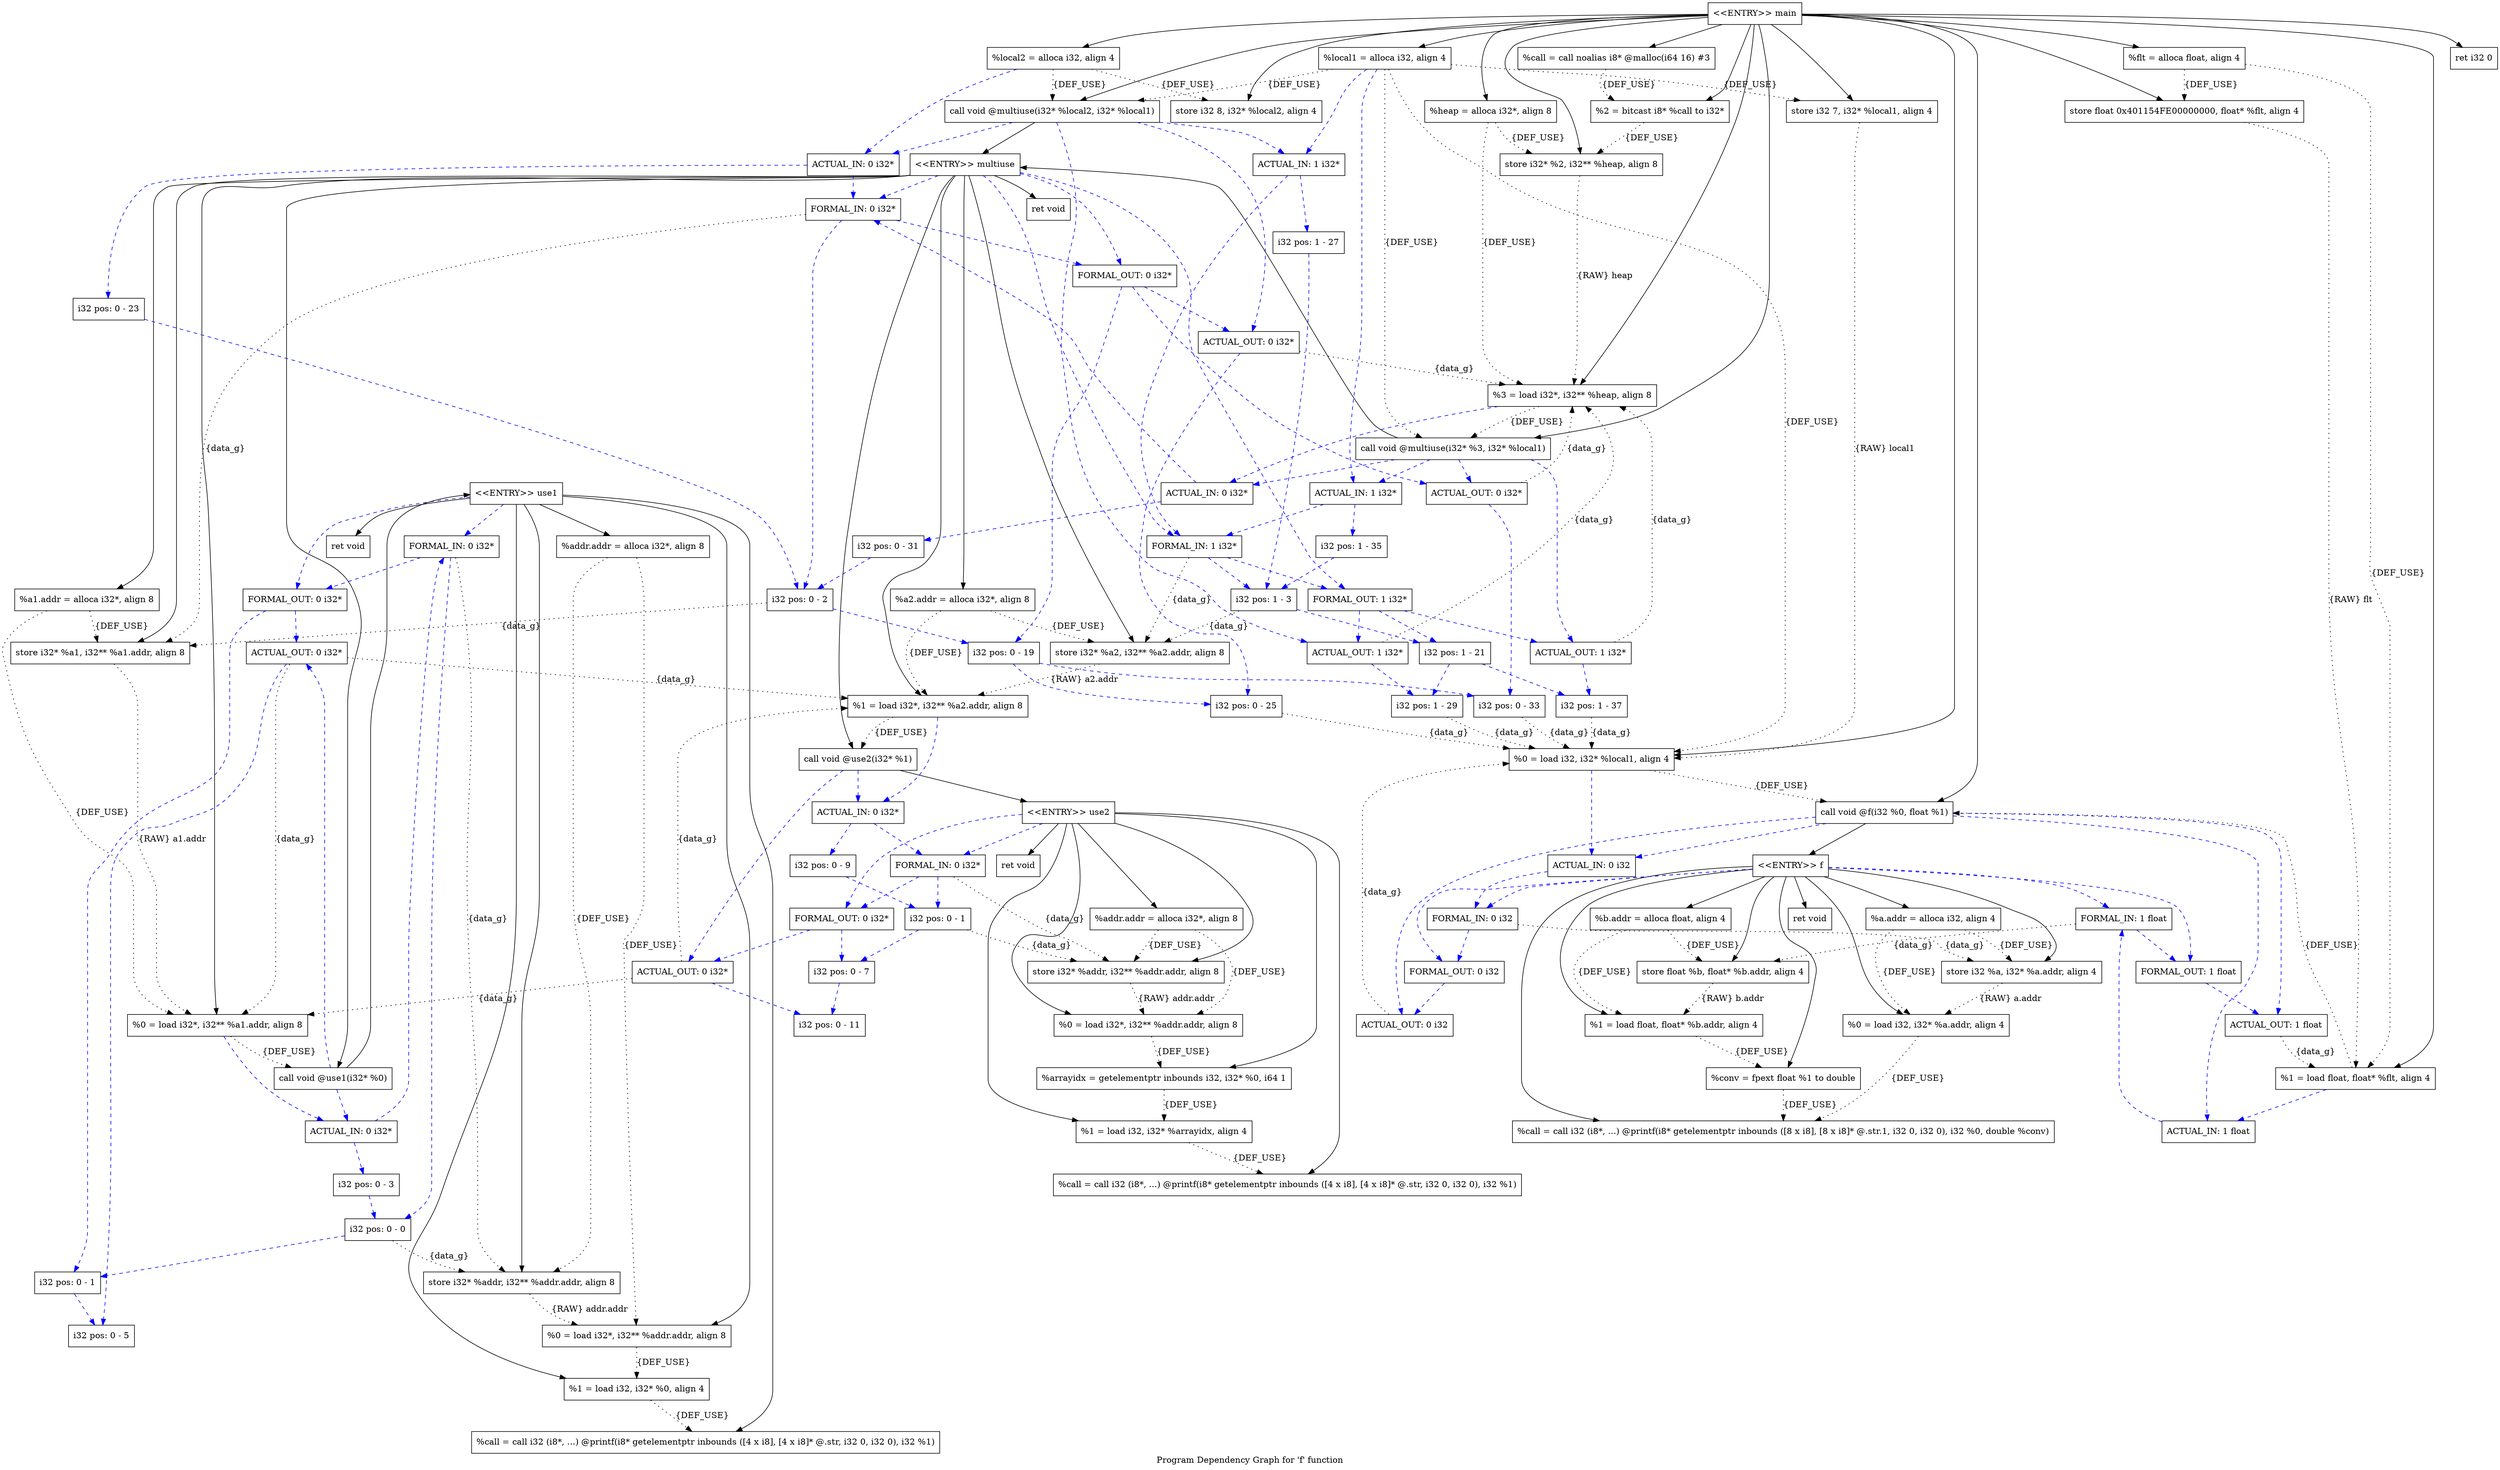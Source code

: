 digraph "Program Dependency Graph for 'f' function" {
	label="Program Dependency Graph for 'f' function";

	Node0x8270840 [shape=record,label="{  %addr.addr = alloca i32*, align 8}"];
	Node0x8270840 -> Node0x826f7e0[style=dotted,label = "{DEF_USE}" ];
	Node0x8270840 -> Node0x8270000[style=dotted,label = "{DEF_USE}" ];
	Node0x826f7e0 [shape=record,label="{  store i32* %addr, i32** %addr.addr, align 8}"];
	Node0x826f7e0 -> Node0x8270000[style=dotted,label = "{RAW} addr.addr"];
	Node0x8270000 [shape=record,label="{  %0 = load i32*, i32** %addr.addr, align 8}"];
	Node0x8270000 -> Node0x8270140[style=dotted,label = "{DEF_USE}" ];
	Node0x8270140 [shape=record,label="{  %1 = load i32, i32* %0, align 4}"];
	Node0x8270140 -> Node0x82701b0[style=dotted,label = "{DEF_USE}" ];
	Node0x82701b0 [shape=record,label="{  %call = call i32 (i8*, ...) @printf(i8* getelementptr inbounds ([4 x i8], [4 x i8]* @.str, i32 0, i32 0), i32 %1)}"];
	Node0x82730e0 [shape=record,label="{\<\<ENTRY\>\> use1}"];
	Node0x82730e0 -> Node0x8270840;
	Node0x82730e0 -> Node0x826f7e0;
	Node0x82730e0 -> Node0x8270000;
	Node0x82730e0 -> Node0x8270140;
	Node0x82730e0 -> Node0x82701b0;
	Node0x82730e0 -> Node0x8273170;
	Node0x82730e0 -> Node0x8276360[style=dashed, color="blue"];
	Node0x82730e0 -> Node0x8276440[style=dashed, color="blue"];
	Node0x8273170 [shape=record,label="{  ret void}"];
	Node0x826f850 [shape=record,label="{  %addr.addr = alloca i32*, align 8}"];
	Node0x826f850 -> Node0x8272ba0[style=dotted,label = "{DEF_USE}" ];
	Node0x826f850 -> Node0x8272ca0[style=dotted,label = "{DEF_USE}" ];
	Node0x8272ba0 [shape=record,label="{  store i32* %addr, i32** %addr.addr, align 8}"];
	Node0x8272ba0 -> Node0x8272ca0[style=dotted,label = "{RAW} addr.addr"];
	Node0x8272ca0 [shape=record,label="{  %0 = load i32*, i32** %addr.addr, align 8}"];
	Node0x8272ca0 -> Node0x8272db0[style=dotted,label = "{DEF_USE}" ];
	Node0x8272db0 [shape=record,label="{  %arrayidx = getelementptr inbounds i32, i32* %0, i64 1}"];
	Node0x8272db0 -> Node0x8272e20[style=dotted,label = "{DEF_USE}" ];
	Node0x8272e20 [shape=record,label="{  %1 = load i32, i32* %arrayidx, align 4}"];
	Node0x8272e20 -> Node0x8272e90[style=dotted,label = "{DEF_USE}" ];
	Node0x8272e90 [shape=record,label="{  %call = call i32 (i8*, ...) @printf(i8* getelementptr inbounds ([4 x i8], [4 x i8]* @.str, i32 0, i32 0), i32 %1)}"];
	Node0x8275d90 [shape=record,label="{\<\<ENTRY\>\> use2}"];
	Node0x8275d90 -> Node0x826f850;
	Node0x8275d90 -> Node0x8272ba0;
	Node0x8275d90 -> Node0x8272ca0;
	Node0x8275d90 -> Node0x8272db0;
	Node0x8275d90 -> Node0x8272e20;
	Node0x8275d90 -> Node0x8272e90;
	Node0x8275d90 -> Node0x8275e20;
	Node0x8275d90 -> Node0x8277700[style=dashed, color="blue"];
	Node0x8275d90 -> Node0x8274b60[style=dashed, color="blue"];
	Node0x8275e20 [shape=record,label="{  ret void}"];
	Node0x8274a60 [shape=record,label="{  %a1.addr = alloca i32*, align 8}"];
	Node0x8274a60 -> Node0x8274ad0[style=dotted,label = "{DEF_USE}" ];
	Node0x8274a60 -> Node0x8272c10[style=dotted,label = "{DEF_USE}" ];
	Node0x8274ad0 [shape=record,label="{  store i32* %a1, i32** %a1.addr, align 8}"];
	Node0x8274ad0 -> Node0x8272c10[style=dotted,label = "{RAW} a1.addr"];
	Node0x8272c10 [shape=record,label="{  %0 = load i32*, i32** %a1.addr, align 8}"];
	Node0x8272c10 -> Node0x8275350[style=dotted,label = "{DEF_USE}" ];
	Node0x8272c10 -> Node0x8276b40[style=dashed, color="blue"];
	Node0x8274cf0 [shape=record,label="{  %a2.addr = alloca i32*, align 8}"];
	Node0x8274cf0 -> Node0x8274d60[style=dotted,label = "{DEF_USE}" ];
	Node0x8274cf0 -> Node0x8274dd0[style=dotted,label = "{DEF_USE}" ];
	Node0x8274d60 [shape=record,label="{  store i32* %a2, i32** %a2.addr, align 8}"];
	Node0x8274d60 -> Node0x8274dd0[style=dotted,label = "{RAW} a2.addr"];
	Node0x8274dd0 [shape=record,label="{  %1 = load i32*, i32** %a2.addr, align 8}"];
	Node0x8274dd0 -> Node0x8276e00[style=dotted,label = "{DEF_USE}" ];
	Node0x8274dd0 -> Node0x8278090[style=dashed, color="blue"];
	Node0x8275350 [shape=record,label="{  call void @use1(i32* %0)}"];
	Node0x8275350 -> Node0x82730e0;
	Node0x8275350 -> Node0x8276b40[style=dashed, color="blue"];
	Node0x8275350 -> Node0x8276c50[style=dashed, color="blue"];
	Node0x8276360 [shape=record,label="{FORMAL_IN: 0 i32*}"];
	Node0x8276360 -> Node0x82763d0[style=dashed, color="blue"];
	Node0x8276360 -> Node0x8276440[style=dashed, color="blue"];
	Node0x8276360 -> Node0x826f7e0[style=dotted, label = "{data_g}"];
	Node0x82763d0 [shape=record,label="{i32 pos: 0 - 0}"];
	Node0x82763d0 -> Node0x82764b0[style=dashed, color="blue"];
	Node0x82763d0 -> Node0x826f7e0[style=dotted, label = "{data_g}"];
	Node0x8276440 [shape=record,label="{FORMAL_OUT: 0 i32*}"];
	Node0x8276440 -> Node0x82764b0[style=dashed, color="blue"];
	Node0x8276440 -> Node0x8276c50[style=dashed, color="blue"];
	Node0x82764b0 [shape=record,label="{i32 pos: 0 - 1}"];
	Node0x82764b0 -> Node0x8276cc0[style=dashed, color="blue"];
	Node0x8276b40 [shape=record,label="{ACTUAL_IN: 0 i32*}"];
	Node0x8276b40 -> Node0x8276be0[style=dashed, color="blue"];
	Node0x8276b40 -> Node0x8276360[style=dashed, color="blue"];
	Node0x8276be0 [shape=record,label="{i32 pos: 0 - 3}"];
	Node0x8276be0 -> Node0x82763d0[style=dashed, color="blue"];
	Node0x8276c50 [shape=record,label="{ACTUAL_OUT: 0 i32*}"];
	Node0x8276c50 -> Node0x8276cc0[style=dashed, color="blue"];
	Node0x8276c50 -> Node0x8272c10[style=dotted, label = "{data_g}"];
	Node0x8276c50 -> Node0x8274dd0[style=dotted, label = "{data_g}"];
	Node0x8276cc0 [shape=record,label="{i32 pos: 0 - 5}"];
	Node0x8276e00 [shape=record,label="{  call void @use2(i32* %1)}"];
	Node0x8276e00 -> Node0x8275d90;
	Node0x8276e00 -> Node0x8278090[style=dashed, color="blue"];
	Node0x8276e00 -> Node0x82781a0[style=dashed, color="blue"];
	Node0x8277700 [shape=record,label="{FORMAL_IN: 0 i32*}"];
	Node0x8277700 -> Node0x8277770[style=dashed, color="blue"];
	Node0x8277700 -> Node0x8274b60[style=dashed, color="blue"];
	Node0x8277700 -> Node0x8272ba0[style=dotted, label = "{data_g}"];
	Node0x8277770 [shape=record,label="{i32 pos: 0 - 1}"];
	Node0x8277770 -> Node0x8274bd0[style=dashed, color="blue"];
	Node0x8277770 -> Node0x8272ba0[style=dotted, label = "{data_g}"];
	Node0x8274b60 [shape=record,label="{FORMAL_OUT: 0 i32*}"];
	Node0x8274b60 -> Node0x8274bd0[style=dashed, color="blue"];
	Node0x8274b60 -> Node0x82781a0[style=dashed, color="blue"];
	Node0x8274bd0 [shape=record,label="{i32 pos: 0 - 7}"];
	Node0x8274bd0 -> Node0x8278210[style=dashed, color="blue"];
	Node0x8278090 [shape=record,label="{ACTUAL_IN: 0 i32*}"];
	Node0x8278090 -> Node0x8278130[style=dashed, color="blue"];
	Node0x8278090 -> Node0x8277700[style=dashed, color="blue"];
	Node0x8278130 [shape=record,label="{i32 pos: 0 - 9}"];
	Node0x8278130 -> Node0x8277770[style=dashed, color="blue"];
	Node0x82781a0 [shape=record,label="{ACTUAL_OUT: 0 i32*}"];
	Node0x82781a0 -> Node0x8278210[style=dashed, color="blue"];
	Node0x82781a0 -> Node0x8272c10[style=dotted, label = "{data_g}"];
	Node0x82781a0 -> Node0x8274dd0[style=dotted, label = "{data_g}"];
	Node0x8278210 [shape=record,label="{i32 pos: 0 - 11}"];
	Node0x8278350 [shape=record,label="{\<\<ENTRY\>\> multiuse}"];
	Node0x8278350 -> Node0x8274a60;
	Node0x8278350 -> Node0x8274cf0;
	Node0x8278350 -> Node0x8274ad0;
	Node0x8278350 -> Node0x8274d60;
	Node0x8278350 -> Node0x8272c10;
	Node0x8278350 -> Node0x8275350;
	Node0x8278350 -> Node0x8274dd0;
	Node0x8278350 -> Node0x8276e00;
	Node0x8278350 -> Node0x8278410;
	Node0x8278350 -> Node0x827ed20[style=dashed, color="blue"];
	Node0x8278350 -> Node0x827ef20[style=dashed, color="blue"];
	Node0x8278350 -> Node0x827ee20[style=dashed, color="blue"];
	Node0x8278350 -> Node0x827f020[style=dashed, color="blue"];
	Node0x8278410 [shape=record,label="{  ret void}"];
	Node0x82726b0 [shape=record,label="{  %a.addr = alloca i32, align 4}"];
	Node0x82726b0 -> Node0x8275290[style=dotted,label = "{DEF_USE}" ];
	Node0x82726b0 -> Node0x8275300[style=dotted,label = "{DEF_USE}" ];
	Node0x8275290 [shape=record,label="{  store i32 %a, i32* %a.addr, align 4}"];
	Node0x8275290 -> Node0x8275300[style=dotted,label = "{RAW} a.addr"];
	Node0x8275300 [shape=record,label="{  %0 = load i32, i32* %a.addr, align 4}"];
	Node0x8275300 -> Node0x8279280[style=dotted,label = "{DEF_USE}" ];
	Node0x8279100 [shape=record,label="{  %b.addr = alloca float, align 4}"];
	Node0x8279100 -> Node0x8279170[style=dotted,label = "{DEF_USE}" ];
	Node0x8279100 -> Node0x82791e0[style=dotted,label = "{DEF_USE}" ];
	Node0x8279170 [shape=record,label="{  store float %b, float* %b.addr, align 4}"];
	Node0x8279170 -> Node0x82791e0[style=dotted,label = "{RAW} b.addr"];
	Node0x82791e0 [shape=record,label="{  %1 = load float, float* %b.addr, align 4}"];
	Node0x82791e0 -> Node0x82792f0[style=dotted,label = "{DEF_USE}" ];
	Node0x8279280 [shape=record,label="{  %call = call i32 (i8*, ...) @printf(i8* getelementptr inbounds ([8 x i8], [8 x i8]* @.str.1, i32 0, i32 0), i32 %0, double %conv)}"];
	Node0x82792f0 [shape=record,label="{  %conv = fpext float %1 to double}"];
	Node0x82792f0 -> Node0x8279280[style=dotted,label = "{DEF_USE}" ];
	Node0x8273ed0 [shape=record,label="{\<\<ENTRY\>\> f}"];
	Node0x8273ed0 -> Node0x82726b0;
	Node0x8273ed0 -> Node0x8279100;
	Node0x8273ed0 -> Node0x8275290;
	Node0x8273ed0 -> Node0x8279170;
	Node0x8273ed0 -> Node0x8275300;
	Node0x8273ed0 -> Node0x82791e0;
	Node0x8273ed0 -> Node0x82792f0;
	Node0x8273ed0 -> Node0x8279280;
	Node0x8273ed0 -> Node0x8273f60;
	Node0x8273ed0 -> Node0x827cd90[style=dashed, color="blue"];
	Node0x8273ed0 -> Node0x827ce00[style=dashed, color="blue"];
	Node0x8273ed0 -> Node0x827cec0[style=dashed, color="blue"];
	Node0x8273ed0 -> Node0x827cf30[style=dashed, color="blue"];
	Node0x8273f60 [shape=record,label="{  ret void}"];
	Node0x8279d50 [shape=record,label="{  %heap = alloca i32*, align 8}"];
	Node0x8279d50 -> Node0x8279dc0[style=dotted,label = "{DEF_USE}" ];
	Node0x8279d50 -> Node0x8279e30[style=dotted,label = "{DEF_USE}" ];
	Node0x8279dc0 [shape=record,label="{  store i32* %2, i32** %heap, align 8}"];
	Node0x8279dc0 -> Node0x8279e30[style=dotted,label = "{RAW} heap"];
	Node0x8279e30 [shape=record,label="{  %3 = load i32*, i32** %heap, align 8}"];
	Node0x8279e30 -> Node0x827a090[style=dotted,label = "{DEF_USE}" ];
	Node0x8279e30 -> Node0x8281590[style=dashed, color="blue"];
	Node0x8279f40 [shape=record,label="{  %local1 = alloca i32, align 4}"];
	Node0x8279f40 -> Node0x8279fb0[style=dotted,label = "{DEF_USE}" ];
	Node0x8279f40 -> Node0x827a020[style=dotted,label = "{DEF_USE}" ];
	Node0x8279f40 -> Node0x827a0c0[style=dotted,label = "{DEF_USE}" ];
	Node0x8279f40 -> Node0x827a090[style=dotted,label = "{DEF_USE}" ];
	Node0x8279f40 -> Node0x827fe20[style=dashed, color="blue"];
	Node0x8279f40 -> Node0x82816a0[style=dashed, color="blue"];
	Node0x8279fb0 [shape=record,label="{  store i32 7, i32* %local1, align 4}"];
	Node0x8279fb0 -> Node0x827a020[style=dotted,label = "{RAW} local1"];
	Node0x827a020 [shape=record,label="{  %0 = load i32, i32* %local1, align 4}"];
	Node0x827a020 -> Node0x827a870[style=dotted,label = "{DEF_USE}" ];
	Node0x827a020 -> Node0x827d550[style=dashed, color="blue"];
	Node0x827a0c0 [shape=record,label="{  call void @multiuse(i32* %local2, i32* %local1)}"];
	Node0x827a0c0 -> Node0x8278350;
	Node0x827a0c0 -> Node0x827fd20[style=dashed, color="blue"];
	Node0x827a0c0 -> Node0x827ff90[style=dashed, color="blue"];
	Node0x827a0c0 -> Node0x827fe20[style=dashed, color="blue"];
	Node0x827a0c0 -> Node0x8280090[style=dashed, color="blue"];
	Node0x827a090 [shape=record,label="{  call void @multiuse(i32* %3, i32* %local1)}"];
	Node0x827a090 -> Node0x8278350;
	Node0x827a090 -> Node0x8281590[style=dashed, color="blue"];
	Node0x827a090 -> Node0x82817a0[style=dashed, color="blue"];
	Node0x827a090 -> Node0x82816a0[style=dashed, color="blue"];
	Node0x827a090 -> Node0x82818a0[style=dashed, color="blue"];
	Node0x827a5e0 [shape=record,label="{  %local2 = alloca i32, align 4}"];
	Node0x827a5e0 -> Node0x827a650[style=dotted,label = "{DEF_USE}" ];
	Node0x827a5e0 -> Node0x827a0c0[style=dotted,label = "{DEF_USE}" ];
	Node0x827a5e0 -> Node0x827fd20[style=dashed, color="blue"];
	Node0x827a650 [shape=record,label="{  store i32 8, i32* %local2, align 4}"];
	Node0x827a6f0 [shape=record,label="{  %flt = alloca float, align 4}"];
	Node0x827a6f0 -> Node0x827a760[style=dotted,label = "{DEF_USE}" ];
	Node0x827a6f0 -> Node0x827a7d0[style=dotted,label = "{DEF_USE}" ];
	Node0x827a760 [shape=record,label="{  store float 0x401154FE00000000, float* %flt, align 4}"];
	Node0x827a760 -> Node0x827a7d0[style=dotted,label = "{RAW} flt"];
	Node0x827a7d0 [shape=record,label="{  %1 = load float, float* %flt, align 4}"];
	Node0x827a7d0 -> Node0x827a870[style=dotted,label = "{DEF_USE}" ];
	Node0x827a7d0 -> Node0x827d5f0[style=dashed, color="blue"];
	Node0x827a870 [shape=record,label="{  call void @f(i32 %0, float %1)}"];
	Node0x827a870 -> Node0x8273ed0;
	Node0x827a870 -> Node0x827d550[style=dashed, color="blue"];
	Node0x827a870 -> Node0x827d6c0[style=dashed, color="blue"];
	Node0x827a870 -> Node0x827d5f0[style=dashed, color="blue"];
	Node0x827a870 -> Node0x827d690[style=dashed, color="blue"];
	Node0x827cd90 [shape=record,label="{FORMAL_IN: 0 i32}"];
	Node0x827cd90 -> Node0x827ce00[style=dashed, color="blue"];
	Node0x827cd90 -> Node0x8275290[style=dotted, label = "{data_g}"];
	Node0x827ce00 [shape=record,label="{FORMAL_OUT: 0 i32}"];
	Node0x827ce00 -> Node0x827d6c0[style=dashed, color="blue"];
	Node0x827cec0 [shape=record,label="{FORMAL_IN: 1 float}"];
	Node0x827cec0 -> Node0x827cf30[style=dashed, color="blue"];
	Node0x827cec0 -> Node0x8279170[style=dotted, label = "{data_g}"];
	Node0x827cf30 [shape=record,label="{FORMAL_OUT: 1 float}"];
	Node0x827cf30 -> Node0x827d690[style=dashed, color="blue"];
	Node0x827d550 [shape=record,label="{ACTUAL_IN: 0 i32}"];
	Node0x827d550 -> Node0x827cd90[style=dashed, color="blue"];
	Node0x827d5f0 [shape=record,label="{ACTUAL_IN: 1 float}"];
	Node0x827d5f0 -> Node0x827cec0[style=dashed, color="blue"];
	Node0x827d6c0 [shape=record,label="{ACTUAL_OUT: 0 i32}"];
	Node0x827d6c0 -> Node0x827a020[style=dotted, label = "{data_g}"];
	Node0x827d690 [shape=record,label="{ACTUAL_OUT: 1 float}"];
	Node0x827d690 -> Node0x827a7d0[style=dotted, label = "{data_g}"];
	Node0x827dbb0 [shape=record,label="{  %call = call noalias i8* @malloc(i64 16) #3}"];
	Node0x827dbb0 -> Node0x827dc20[style=dotted,label = "{DEF_USE}" ];
	Node0x827dc20 [shape=record,label="{  %2 = bitcast i8* %call to i32*}"];
	Node0x827dc20 -> Node0x8279dc0[style=dotted,label = "{DEF_USE}" ];
	Node0x827ed20 [shape=record,label="{FORMAL_IN: 0 i32*}"];
	Node0x827ed20 -> Node0x827ed90[style=dashed, color="blue"];
	Node0x827ed20 -> Node0x827ef20[style=dashed, color="blue"];
	Node0x827ed20 -> Node0x8274ad0[style=dotted, label = "{data_g}"];
	Node0x827ed90 [shape=record,label="{i32 pos: 0 - 2}"];
	Node0x827ed90 -> Node0x827ef90[style=dashed, color="blue"];
	Node0x827ed90 -> Node0x8274ad0[style=dotted, label = "{data_g}"];
	Node0x827ee20 [shape=record,label="{FORMAL_IN: 1 i32*}"];
	Node0x827ee20 -> Node0x827ee90[style=dashed, color="blue"];
	Node0x827ee20 -> Node0x827f020[style=dashed, color="blue"];
	Node0x827ee20 -> Node0x8274d60[style=dotted, label = "{data_g}"];
	Node0x827ee90 [shape=record,label="{i32 pos: 1 - 3}"];
	Node0x827ee90 -> Node0x827f090[style=dashed, color="blue"];
	Node0x827ee90 -> Node0x8274d60[style=dotted, label = "{data_g}"];
	Node0x827ef20 [shape=record,label="{FORMAL_OUT: 0 i32*}"];
	Node0x827ef20 -> Node0x827ef90[style=dashed, color="blue"];
	Node0x827ef20 -> Node0x827ff90[style=dashed, color="blue"];
	Node0x827ef20 -> Node0x82817a0[style=dashed, color="blue"];
	Node0x827ef90 [shape=record,label="{i32 pos: 0 - 19}"];
	Node0x827ef90 -> Node0x8280000[style=dashed, color="blue"];
	Node0x827ef90 -> Node0x8281810[style=dashed, color="blue"];
	Node0x827f020 [shape=record,label="{FORMAL_OUT: 1 i32*}"];
	Node0x827f020 -> Node0x827f090[style=dashed, color="blue"];
	Node0x827f020 -> Node0x8280090[style=dashed, color="blue"];
	Node0x827f020 -> Node0x82818a0[style=dashed, color="blue"];
	Node0x827f090 [shape=record,label="{i32 pos: 1 - 21}"];
	Node0x827f090 -> Node0x8280100[style=dashed, color="blue"];
	Node0x827f090 -> Node0x8281910[style=dashed, color="blue"];
	Node0x827fd20 [shape=record,label="{ACTUAL_IN: 0 i32*}"];
	Node0x827fd20 -> Node0x827a6c0[style=dashed, color="blue"];
	Node0x827fd20 -> Node0x827ed20[style=dashed, color="blue"];
	Node0x827a6c0 [shape=record,label="{i32 pos: 0 - 23}"];
	Node0x827a6c0 -> Node0x827ed90[style=dashed, color="blue"];
	Node0x827fe20 [shape=record,label="{ACTUAL_IN: 1 i32*}"];
	Node0x827fe20 -> Node0x827ff20[style=dashed, color="blue"];
	Node0x827fe20 -> Node0x827ee20[style=dashed, color="blue"];
	Node0x827ff20 [shape=record,label="{i32 pos: 1 - 27}"];
	Node0x827ff20 -> Node0x827ee90[style=dashed, color="blue"];
	Node0x827ff90 [shape=record,label="{ACTUAL_OUT: 0 i32*}"];
	Node0x827ff90 -> Node0x8280000[style=dashed, color="blue"];
	Node0x827ff90 -> Node0x8279e30[style=dotted, label = "{data_g}"];
	Node0x8280000 [shape=record,label="{i32 pos: 0 - 25}"];
	Node0x8280000 -> Node0x827a020[style=dotted, label = "{data_g}"];
	Node0x8280090 [shape=record,label="{ACTUAL_OUT: 1 i32*}"];
	Node0x8280090 -> Node0x8280100[style=dashed, color="blue"];
	Node0x8280090 -> Node0x8279e30[style=dotted, label = "{data_g}"];
	Node0x8280100 [shape=record,label="{i32 pos: 1 - 29}"];
	Node0x8280100 -> Node0x827a020[style=dotted, label = "{data_g}"];
	Node0x8281590 [shape=record,label="{ACTUAL_IN: 0 i32*}"];
	Node0x8281590 -> Node0x8281630[style=dashed, color="blue"];
	Node0x8281590 -> Node0x827ed20[style=dashed, color="blue"];
	Node0x8281630 [shape=record,label="{i32 pos: 0 - 31}"];
	Node0x8281630 -> Node0x827ed90[style=dashed, color="blue"];
	Node0x82816a0 [shape=record,label="{ACTUAL_IN: 1 i32*}"];
	Node0x82816a0 -> Node0x8281710[style=dashed, color="blue"];
	Node0x82816a0 -> Node0x827ee20[style=dashed, color="blue"];
	Node0x8281710 [shape=record,label="{i32 pos: 1 - 35}"];
	Node0x8281710 -> Node0x827ee90[style=dashed, color="blue"];
	Node0x82817a0 [shape=record,label="{ACTUAL_OUT: 0 i32*}"];
	Node0x82817a0 -> Node0x8281810[style=dashed, color="blue"];
	Node0x82817a0 -> Node0x8279e30[style=dotted, label = "{data_g}"];
	Node0x8281810 [shape=record,label="{i32 pos: 0 - 33}"];
	Node0x8281810 -> Node0x827a020[style=dotted, label = "{data_g}"];
	Node0x82818a0 [shape=record,label="{ACTUAL_OUT: 1 i32*}"];
	Node0x82818a0 -> Node0x8281910[style=dashed, color="blue"];
	Node0x82818a0 -> Node0x8279e30[style=dotted, label = "{data_g}"];
	Node0x8281910 [shape=record,label="{i32 pos: 1 - 37}"];
	Node0x8281910 -> Node0x827a020[style=dotted, label = "{data_g}"];
	Node0x8281b10 [shape=record,label="{\<\<ENTRY\>\> main}"];
	Node0x8281b10 -> Node0x8279d50;
	Node0x8281b10 -> Node0x8279f40;
	Node0x8281b10 -> Node0x827a5e0;
	Node0x8281b10 -> Node0x827a6f0;
	Node0x8281b10 -> Node0x8279fb0;
	Node0x8281b10 -> Node0x827a650;
	Node0x8281b10 -> Node0x827a760;
	Node0x8281b10 -> Node0x827a020;
	Node0x8281b10 -> Node0x827a7d0;
	Node0x8281b10 -> Node0x827a870;
	Node0x8281b10 -> Node0x827dbb0;
	Node0x8281b10 -> Node0x827dc20;
	Node0x8281b10 -> Node0x8279dc0;
	Node0x8281b10 -> Node0x827a0c0;
	Node0x8281b10 -> Node0x8279e30;
	Node0x8281b10 -> Node0x827a090;
	Node0x8281b10 -> Node0x8281b80;
	Node0x8281b80 [shape=record,label="{  ret i32 0}"];
}
